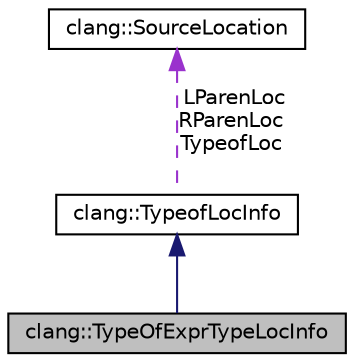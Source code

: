 digraph "clang::TypeOfExprTypeLocInfo"
{
 // LATEX_PDF_SIZE
  bgcolor="transparent";
  edge [fontname="Helvetica",fontsize="10",labelfontname="Helvetica",labelfontsize="10"];
  node [fontname="Helvetica",fontsize="10",shape=record];
  Node1 [label="clang::TypeOfExprTypeLocInfo",height=0.2,width=0.4,color="black", fillcolor="grey75", style="filled", fontcolor="black",tooltip=" "];
  Node2 -> Node1 [dir="back",color="midnightblue",fontsize="10",style="solid",fontname="Helvetica"];
  Node2 [label="clang::TypeofLocInfo",height=0.2,width=0.4,color="black",URL="$structclang_1_1TypeofLocInfo.html",tooltip=" "];
  Node3 -> Node2 [dir="back",color="darkorchid3",fontsize="10",style="dashed",label=" LParenLoc\nRParenLoc\nTypeofLoc" ,fontname="Helvetica"];
  Node3 [label="clang::SourceLocation",height=0.2,width=0.4,color="black",URL="$classclang_1_1SourceLocation.html",tooltip="Encodes a location in the source."];
}
